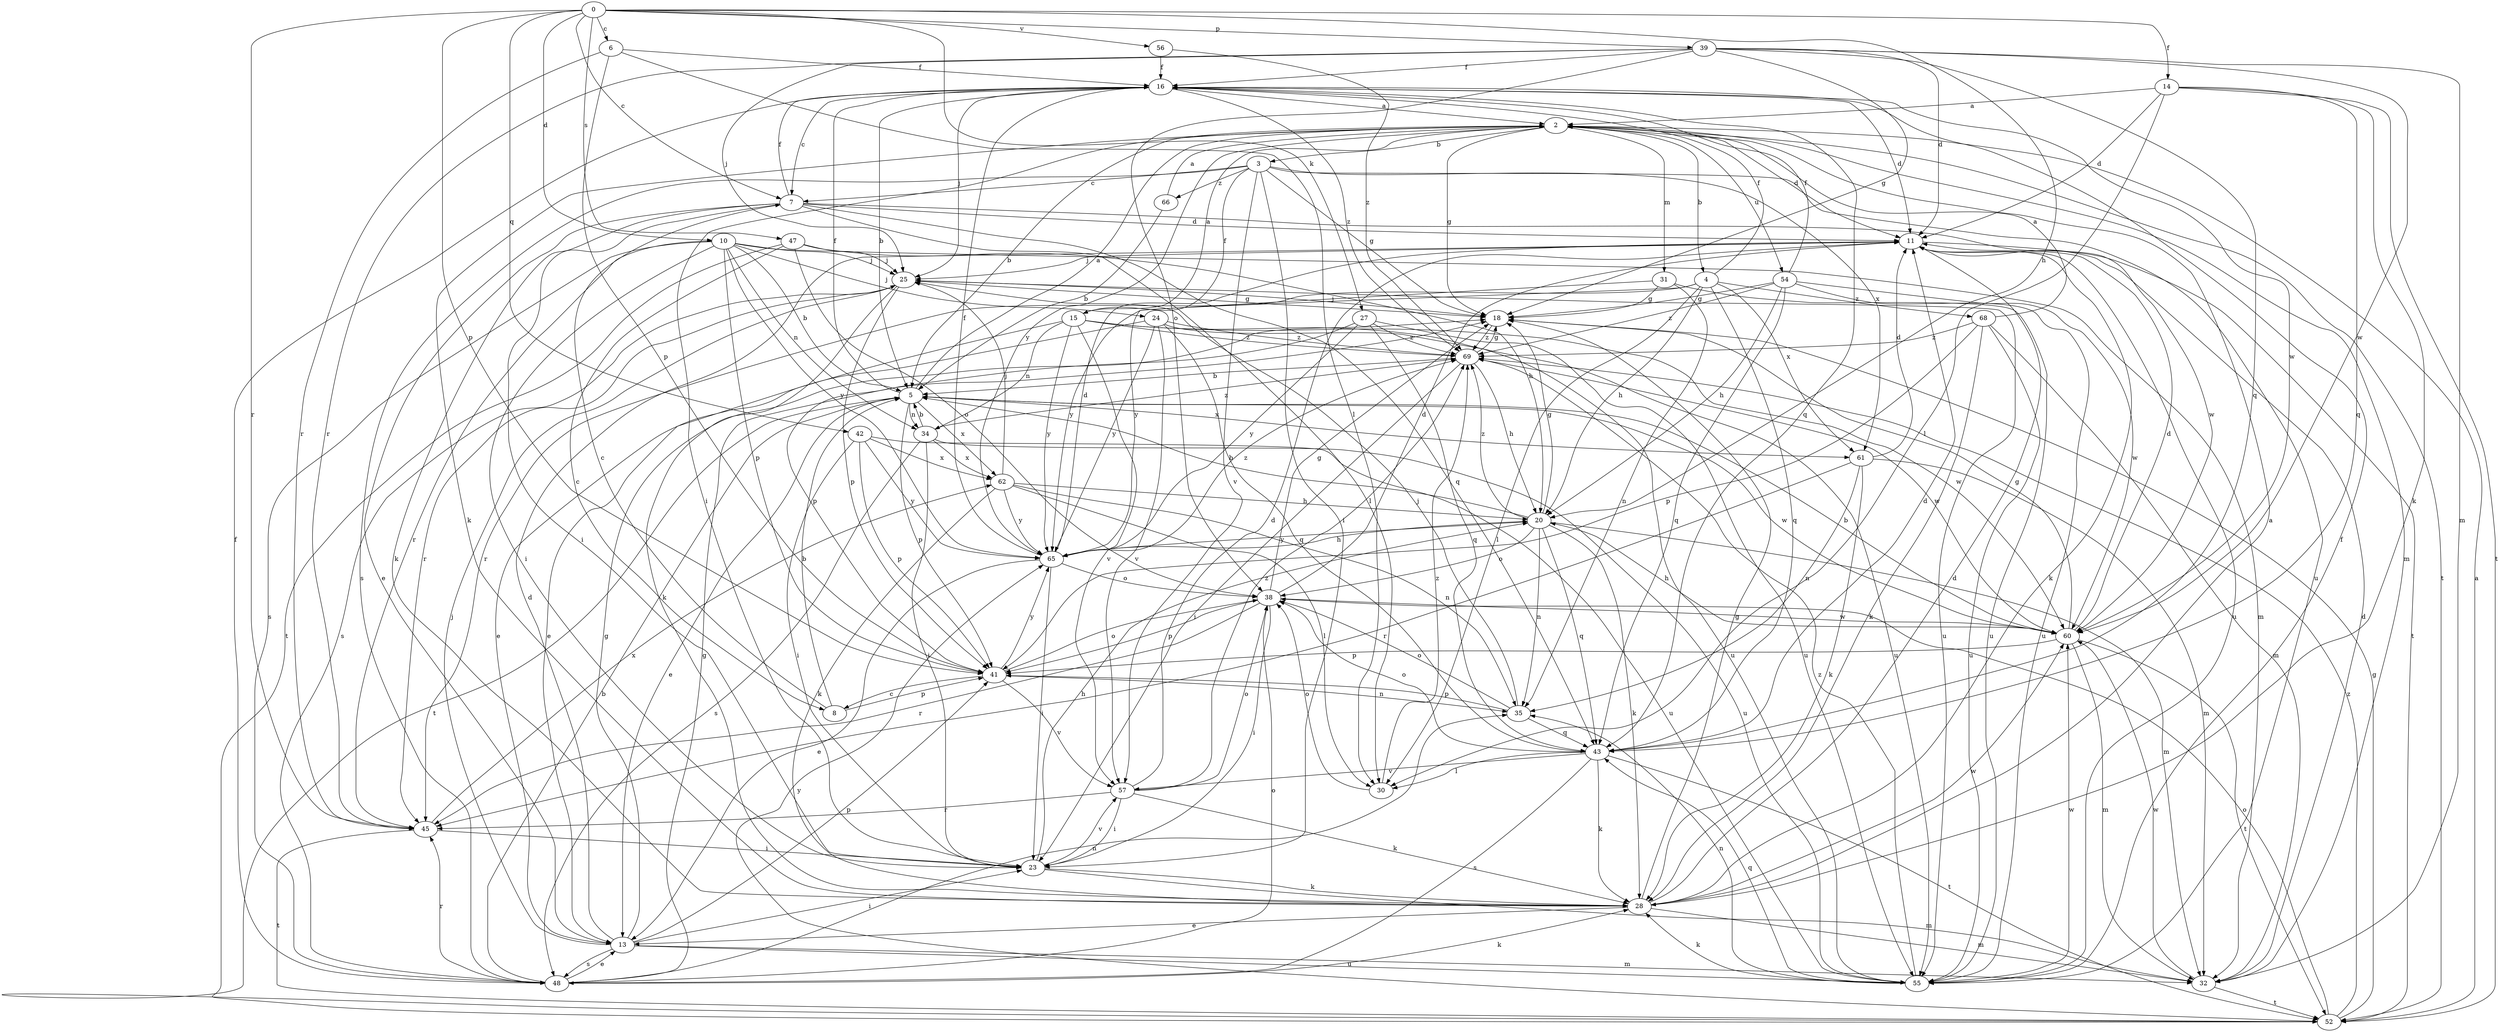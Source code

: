 strict digraph  {
0;
2;
3;
4;
5;
6;
7;
8;
10;
11;
13;
14;
15;
16;
18;
20;
23;
24;
25;
27;
28;
30;
31;
32;
34;
35;
38;
39;
41;
42;
43;
45;
47;
48;
52;
54;
55;
56;
57;
60;
61;
62;
65;
66;
68;
69;
0 -> 6  [label=c];
0 -> 7  [label=c];
0 -> 10  [label=d];
0 -> 14  [label=f];
0 -> 20  [label=h];
0 -> 27  [label=k];
0 -> 39  [label=p];
0 -> 41  [label=p];
0 -> 42  [label=q];
0 -> 45  [label=r];
0 -> 47  [label=s];
0 -> 56  [label=v];
2 -> 3  [label=b];
2 -> 4  [label=b];
2 -> 5  [label=b];
2 -> 11  [label=d];
2 -> 18  [label=g];
2 -> 23  [label=i];
2 -> 28  [label=k];
2 -> 31  [label=m];
2 -> 32  [label=m];
2 -> 52  [label=t];
2 -> 54  [label=u];
2 -> 65  [label=y];
3 -> 7  [label=c];
3 -> 15  [label=f];
3 -> 18  [label=g];
3 -> 23  [label=i];
3 -> 48  [label=s];
3 -> 55  [label=u];
3 -> 57  [label=v];
3 -> 61  [label=x];
3 -> 66  [label=z];
4 -> 16  [label=f];
4 -> 20  [label=h];
4 -> 30  [label=l];
4 -> 43  [label=q];
4 -> 45  [label=r];
4 -> 61  [label=x];
4 -> 65  [label=y];
4 -> 68  [label=z];
5 -> 2  [label=a];
5 -> 13  [label=e];
5 -> 16  [label=f];
5 -> 34  [label=n];
5 -> 41  [label=p];
5 -> 52  [label=t];
5 -> 60  [label=w];
5 -> 61  [label=x];
5 -> 62  [label=x];
6 -> 16  [label=f];
6 -> 30  [label=l];
6 -> 41  [label=p];
6 -> 45  [label=r];
7 -> 11  [label=d];
7 -> 13  [label=e];
7 -> 16  [label=f];
7 -> 23  [label=i];
7 -> 28  [label=k];
7 -> 30  [label=l];
7 -> 43  [label=q];
7 -> 60  [label=w];
8 -> 5  [label=b];
8 -> 7  [label=c];
8 -> 41  [label=p];
10 -> 5  [label=b];
10 -> 23  [label=i];
10 -> 24  [label=j];
10 -> 25  [label=j];
10 -> 32  [label=m];
10 -> 34  [label=n];
10 -> 41  [label=p];
10 -> 45  [label=r];
10 -> 48  [label=s];
10 -> 65  [label=y];
11 -> 25  [label=j];
11 -> 28  [label=k];
11 -> 52  [label=t];
11 -> 55  [label=u];
13 -> 11  [label=d];
13 -> 18  [label=g];
13 -> 23  [label=i];
13 -> 25  [label=j];
13 -> 32  [label=m];
13 -> 41  [label=p];
13 -> 48  [label=s];
13 -> 55  [label=u];
14 -> 2  [label=a];
14 -> 11  [label=d];
14 -> 28  [label=k];
14 -> 30  [label=l];
14 -> 43  [label=q];
14 -> 52  [label=t];
15 -> 2  [label=a];
15 -> 13  [label=e];
15 -> 34  [label=n];
15 -> 55  [label=u];
15 -> 57  [label=v];
15 -> 60  [label=w];
15 -> 65  [label=y];
15 -> 69  [label=z];
16 -> 2  [label=a];
16 -> 5  [label=b];
16 -> 7  [label=c];
16 -> 11  [label=d];
16 -> 25  [label=j];
16 -> 43  [label=q];
16 -> 60  [label=w];
16 -> 69  [label=z];
18 -> 25  [label=j];
18 -> 69  [label=z];
20 -> 5  [label=b];
20 -> 18  [label=g];
20 -> 28  [label=k];
20 -> 32  [label=m];
20 -> 35  [label=n];
20 -> 38  [label=o];
20 -> 43  [label=q];
20 -> 65  [label=y];
20 -> 69  [label=z];
23 -> 20  [label=h];
23 -> 28  [label=k];
23 -> 32  [label=m];
23 -> 57  [label=v];
24 -> 13  [label=e];
24 -> 43  [label=q];
24 -> 55  [label=u];
24 -> 57  [label=v];
24 -> 65  [label=y];
24 -> 69  [label=z];
25 -> 18  [label=g];
25 -> 28  [label=k];
25 -> 41  [label=p];
25 -> 45  [label=r];
25 -> 48  [label=s];
25 -> 55  [label=u];
27 -> 41  [label=p];
27 -> 43  [label=q];
27 -> 55  [label=u];
27 -> 65  [label=y];
27 -> 69  [label=z];
28 -> 2  [label=a];
28 -> 11  [label=d];
28 -> 13  [label=e];
28 -> 18  [label=g];
28 -> 32  [label=m];
28 -> 60  [label=w];
30 -> 38  [label=o];
30 -> 69  [label=z];
31 -> 18  [label=g];
31 -> 35  [label=n];
31 -> 55  [label=u];
31 -> 65  [label=y];
32 -> 11  [label=d];
32 -> 52  [label=t];
32 -> 60  [label=w];
34 -> 5  [label=b];
34 -> 23  [label=i];
34 -> 48  [label=s];
34 -> 55  [label=u];
34 -> 62  [label=x];
34 -> 69  [label=z];
35 -> 25  [label=j];
35 -> 38  [label=o];
35 -> 41  [label=p];
35 -> 43  [label=q];
38 -> 11  [label=d];
38 -> 18  [label=g];
38 -> 23  [label=i];
38 -> 41  [label=p];
38 -> 45  [label=r];
38 -> 60  [label=w];
39 -> 11  [label=d];
39 -> 16  [label=f];
39 -> 18  [label=g];
39 -> 25  [label=j];
39 -> 32  [label=m];
39 -> 38  [label=o];
39 -> 43  [label=q];
39 -> 45  [label=r];
39 -> 60  [label=w];
41 -> 8  [label=c];
41 -> 35  [label=n];
41 -> 38  [label=o];
41 -> 57  [label=v];
41 -> 65  [label=y];
42 -> 23  [label=i];
42 -> 41  [label=p];
42 -> 55  [label=u];
42 -> 62  [label=x];
42 -> 65  [label=y];
43 -> 11  [label=d];
43 -> 28  [label=k];
43 -> 30  [label=l];
43 -> 38  [label=o];
43 -> 48  [label=s];
43 -> 52  [label=t];
43 -> 57  [label=v];
45 -> 23  [label=i];
45 -> 52  [label=t];
45 -> 62  [label=x];
47 -> 8  [label=c];
47 -> 20  [label=h];
47 -> 25  [label=j];
47 -> 38  [label=o];
47 -> 52  [label=t];
48 -> 5  [label=b];
48 -> 13  [label=e];
48 -> 16  [label=f];
48 -> 18  [label=g];
48 -> 28  [label=k];
48 -> 35  [label=n];
48 -> 38  [label=o];
48 -> 45  [label=r];
52 -> 2  [label=a];
52 -> 18  [label=g];
52 -> 38  [label=o];
52 -> 65  [label=y];
52 -> 69  [label=z];
54 -> 16  [label=f];
54 -> 18  [label=g];
54 -> 20  [label=h];
54 -> 43  [label=q];
54 -> 55  [label=u];
54 -> 60  [label=w];
54 -> 69  [label=z];
55 -> 16  [label=f];
55 -> 28  [label=k];
55 -> 35  [label=n];
55 -> 43  [label=q];
55 -> 60  [label=w];
55 -> 69  [label=z];
56 -> 16  [label=f];
56 -> 69  [label=z];
57 -> 11  [label=d];
57 -> 23  [label=i];
57 -> 28  [label=k];
57 -> 38  [label=o];
57 -> 45  [label=r];
57 -> 69  [label=z];
60 -> 5  [label=b];
60 -> 11  [label=d];
60 -> 18  [label=g];
60 -> 20  [label=h];
60 -> 32  [label=m];
60 -> 41  [label=p];
60 -> 52  [label=t];
61 -> 11  [label=d];
61 -> 28  [label=k];
61 -> 32  [label=m];
61 -> 35  [label=n];
61 -> 45  [label=r];
62 -> 20  [label=h];
62 -> 25  [label=j];
62 -> 28  [label=k];
62 -> 30  [label=l];
62 -> 35  [label=n];
62 -> 65  [label=y];
65 -> 11  [label=d];
65 -> 13  [label=e];
65 -> 16  [label=f];
65 -> 20  [label=h];
65 -> 23  [label=i];
65 -> 38  [label=o];
65 -> 69  [label=z];
66 -> 2  [label=a];
66 -> 5  [label=b];
68 -> 2  [label=a];
68 -> 28  [label=k];
68 -> 32  [label=m];
68 -> 41  [label=p];
68 -> 55  [label=u];
68 -> 69  [label=z];
69 -> 5  [label=b];
69 -> 18  [label=g];
69 -> 20  [label=h];
69 -> 23  [label=i];
69 -> 60  [label=w];
}
